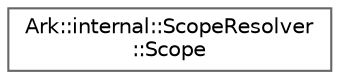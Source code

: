 digraph "Graphical Class Hierarchy"
{
 // INTERACTIVE_SVG=YES
 // LATEX_PDF_SIZE
  bgcolor="transparent";
  edge [fontname=Helvetica,fontsize=10,labelfontname=Helvetica,labelfontsize=10];
  node [fontname=Helvetica,fontsize=10,shape=box,height=0.2,width=0.4];
  rankdir="LR";
  Node0 [id="Node000000",label="Ark::internal::ScopeResolver\l::Scope",height=0.2,width=0.4,color="grey40", fillcolor="white", style="filled",URL="$df/d51/classArk_1_1internal_1_1ScopeResolver_1_1Scope.html",tooltip=" "];
}
